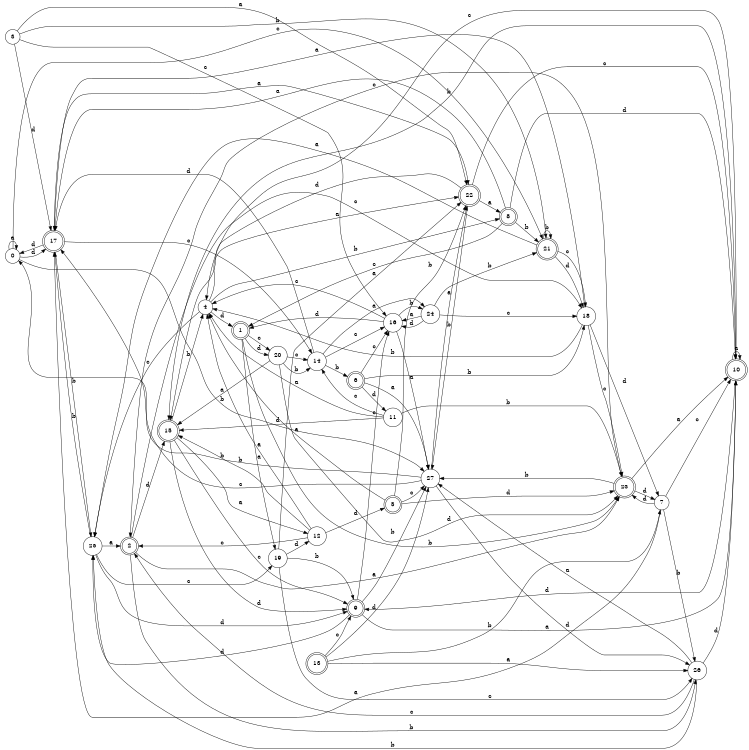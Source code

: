 digraph n23_4 {
__start0 [label="" shape="none"];

rankdir=LR;
size="8,5";

s0 [style="filled", color="black", fillcolor="white" shape="circle", label="0"];
s1 [style="rounded,filled", color="black", fillcolor="white" shape="doublecircle", label="1"];
s2 [style="rounded,filled", color="black", fillcolor="white" shape="doublecircle", label="2"];
s3 [style="filled", color="black", fillcolor="white" shape="circle", label="3"];
s4 [style="filled", color="black", fillcolor="white" shape="circle", label="4"];
s5 [style="rounded,filled", color="black", fillcolor="white" shape="doublecircle", label="5"];
s6 [style="rounded,filled", color="black", fillcolor="white" shape="doublecircle", label="6"];
s7 [style="filled", color="black", fillcolor="white" shape="circle", label="7"];
s8 [style="rounded,filled", color="black", fillcolor="white" shape="doublecircle", label="8"];
s9 [style="rounded,filled", color="black", fillcolor="white" shape="doublecircle", label="9"];
s10 [style="rounded,filled", color="black", fillcolor="white" shape="doublecircle", label="10"];
s11 [style="filled", color="black", fillcolor="white" shape="circle", label="11"];
s12 [style="filled", color="black", fillcolor="white" shape="circle", label="12"];
s13 [style="rounded,filled", color="black", fillcolor="white" shape="doublecircle", label="13"];
s14 [style="filled", color="black", fillcolor="white" shape="circle", label="14"];
s15 [style="rounded,filled", color="black", fillcolor="white" shape="doublecircle", label="15"];
s16 [style="filled", color="black", fillcolor="white" shape="circle", label="16"];
s17 [style="rounded,filled", color="black", fillcolor="white" shape="doublecircle", label="17"];
s18 [style="filled", color="black", fillcolor="white" shape="circle", label="18"];
s19 [style="filled", color="black", fillcolor="white" shape="circle", label="19"];
s20 [style="filled", color="black", fillcolor="white" shape="circle", label="20"];
s21 [style="rounded,filled", color="black", fillcolor="white" shape="doublecircle", label="21"];
s22 [style="rounded,filled", color="black", fillcolor="white" shape="doublecircle", label="22"];
s23 [style="rounded,filled", color="black", fillcolor="white" shape="doublecircle", label="23"];
s24 [style="filled", color="black", fillcolor="white" shape="circle", label="24"];
s25 [style="filled", color="black", fillcolor="white" shape="circle", label="25"];
s26 [style="filled", color="black", fillcolor="white" shape="circle", label="26"];
s27 [style="filled", color="black", fillcolor="white" shape="circle", label="27"];
s0 -> s0 [label="a"];
s0 -> s27 [label="b"];
s0 -> s21 [label="c"];
s0 -> s17 [label="d"];
s1 -> s19 [label="a"];
s1 -> s23 [label="b"];
s1 -> s20 [label="c"];
s1 -> s20 [label="d"];
s2 -> s23 [label="a"];
s2 -> s26 [label="b"];
s2 -> s18 [label="c"];
s2 -> s15 [label="d"];
s3 -> s22 [label="a"];
s3 -> s21 [label="b"];
s3 -> s16 [label="c"];
s3 -> s17 [label="d"];
s4 -> s22 [label="a"];
s4 -> s8 [label="b"];
s4 -> s25 [label="c"];
s4 -> s1 [label="d"];
s5 -> s4 [label="a"];
s5 -> s22 [label="b"];
s5 -> s27 [label="c"];
s5 -> s23 [label="d"];
s6 -> s27 [label="a"];
s6 -> s18 [label="b"];
s6 -> s16 [label="c"];
s6 -> s11 [label="d"];
s7 -> s17 [label="a"];
s7 -> s26 [label="b"];
s7 -> s10 [label="c"];
s7 -> s23 [label="d"];
s8 -> s17 [label="a"];
s8 -> s21 [label="b"];
s8 -> s1 [label="c"];
s8 -> s10 [label="d"];
s9 -> s10 [label="a"];
s9 -> s27 [label="b"];
s9 -> s16 [label="c"];
s9 -> s25 [label="d"];
s10 -> s10 [label="a"];
s10 -> s15 [label="b"];
s10 -> s4 [label="c"];
s10 -> s9 [label="d"];
s11 -> s4 [label="a"];
s11 -> s23 [label="b"];
s11 -> s14 [label="c"];
s11 -> s15 [label="d"];
s12 -> s4 [label="a"];
s12 -> s15 [label="b"];
s12 -> s2 [label="c"];
s12 -> s5 [label="d"];
s13 -> s26 [label="a"];
s13 -> s7 [label="b"];
s13 -> s9 [label="c"];
s13 -> s27 [label="d"];
s14 -> s24 [label="a"];
s14 -> s6 [label="b"];
s14 -> s16 [label="c"];
s14 -> s17 [label="d"];
s15 -> s12 [label="a"];
s15 -> s4 [label="b"];
s15 -> s9 [label="c"];
s15 -> s9 [label="d"];
s16 -> s27 [label="a"];
s16 -> s24 [label="b"];
s16 -> s4 [label="c"];
s16 -> s1 [label="d"];
s17 -> s22 [label="a"];
s17 -> s25 [label="b"];
s17 -> s14 [label="c"];
s17 -> s0 [label="d"];
s18 -> s17 [label="a"];
s18 -> s4 [label="b"];
s18 -> s23 [label="c"];
s18 -> s7 [label="d"];
s19 -> s22 [label="a"];
s19 -> s9 [label="b"];
s19 -> s26 [label="c"];
s19 -> s12 [label="d"];
s20 -> s15 [label="a"];
s20 -> s14 [label="b"];
s20 -> s14 [label="c"];
s20 -> s23 [label="d"];
s21 -> s25 [label="a"];
s21 -> s21 [label="b"];
s21 -> s18 [label="c"];
s21 -> s18 [label="d"];
s22 -> s8 [label="a"];
s22 -> s27 [label="b"];
s22 -> s10 [label="c"];
s22 -> s15 [label="d"];
s23 -> s10 [label="a"];
s23 -> s27 [label="b"];
s23 -> s2 [label="c"];
s23 -> s7 [label="d"];
s24 -> s16 [label="a"];
s24 -> s21 [label="b"];
s24 -> s18 [label="c"];
s24 -> s16 [label="d"];
s25 -> s2 [label="a"];
s25 -> s17 [label="b"];
s25 -> s19 [label="c"];
s25 -> s9 [label="d"];
s26 -> s27 [label="a"];
s26 -> s25 [label="b"];
s26 -> s2 [label="c"];
s26 -> s10 [label="d"];
s27 -> s22 [label="a"];
s27 -> s0 [label="b"];
s27 -> s17 [label="c"];
s27 -> s26 [label="d"];

}